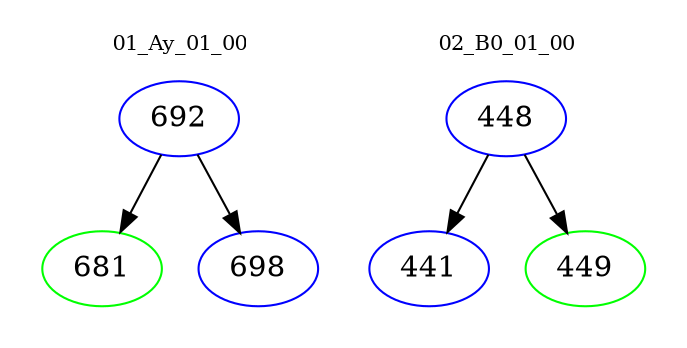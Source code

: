 digraph{
subgraph cluster_0 {
color = white
label = "01_Ay_01_00";
fontsize=10;
T0_692 [label="692", color="blue"]
T0_692 -> T0_681 [color="black"]
T0_681 [label="681", color="green"]
T0_692 -> T0_698 [color="black"]
T0_698 [label="698", color="blue"]
}
subgraph cluster_1 {
color = white
label = "02_B0_01_00";
fontsize=10;
T1_448 [label="448", color="blue"]
T1_448 -> T1_441 [color="black"]
T1_441 [label="441", color="blue"]
T1_448 -> T1_449 [color="black"]
T1_449 [label="449", color="green"]
}
}
